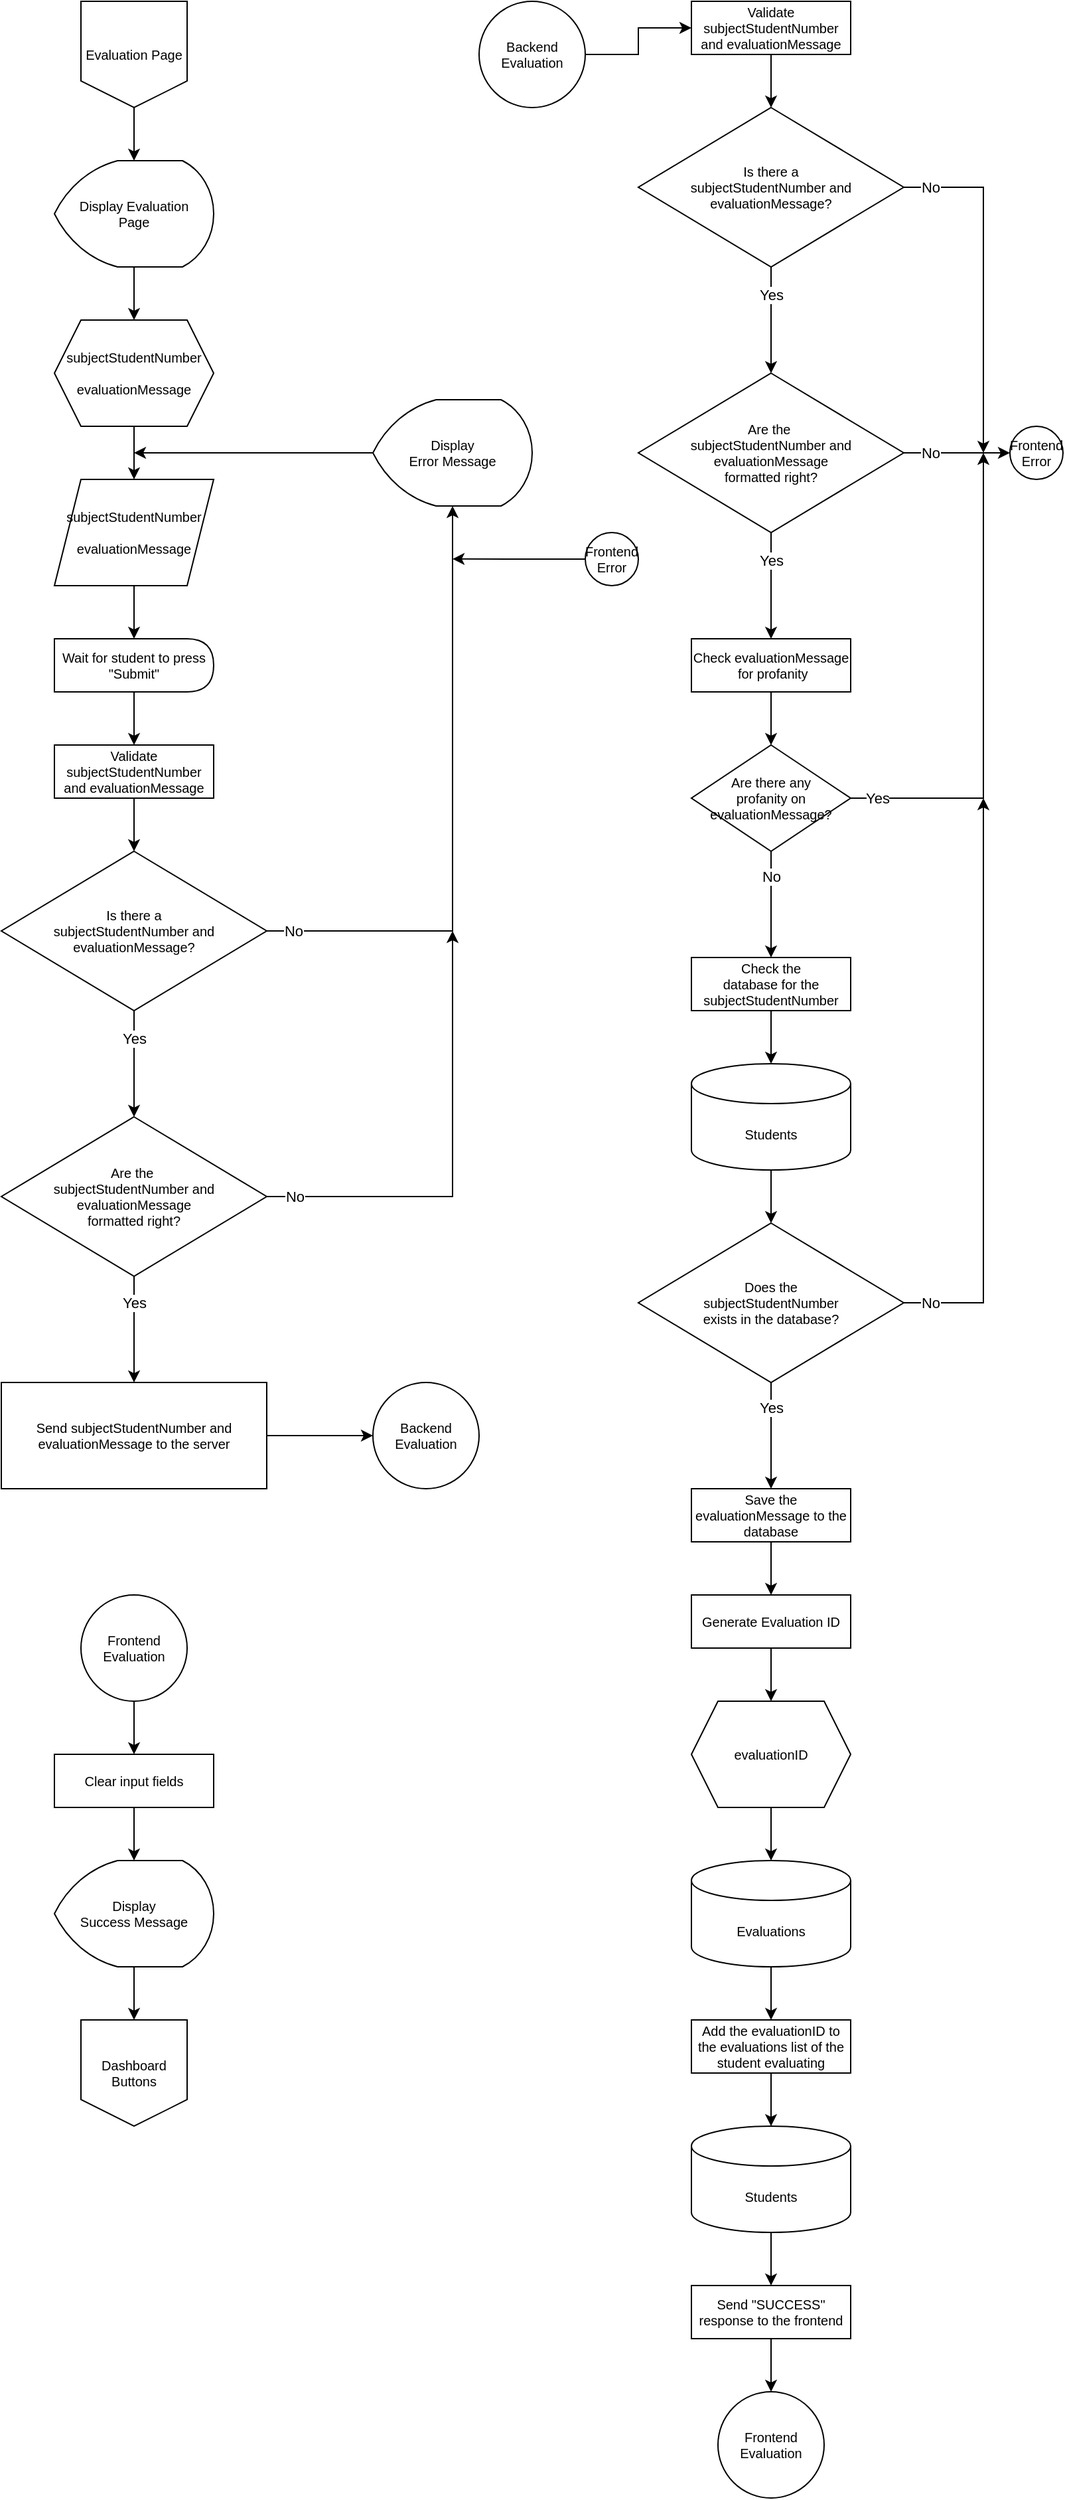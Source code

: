 <mxfile>
    <diagram id="-2bOTFpfhWAZHsft4R8H" name="Page-1">
        <mxGraphModel dx="2080" dy="1213" grid="1" gridSize="10" guides="1" tooltips="1" connect="1" arrows="1" fold="1" page="1" pageScale="1" pageWidth="850" pageHeight="1100" math="0" shadow="0">
            <root>
                <mxCell id="0"/>
                <mxCell id="1" parent="0"/>
                <mxCell id="4" style="edgeStyle=none;html=1;exitX=0.5;exitY=1;exitDx=0;exitDy=0;entryX=0.5;entryY=0;entryDx=0;entryDy=0;entryPerimeter=0;rounded=0;" parent="1" source="2" target="3" edge="1">
                    <mxGeometry relative="1" as="geometry"/>
                </mxCell>
                <mxCell id="2" value="Evaluation Page" style="shape=offPageConnector;whiteSpace=wrap;html=1;strokeWidth=1;fontFamily=Helvetica;fontSize=10;size=0.25;rounded=0;" parent="1" vertex="1">
                    <mxGeometry x="60" y="40" width="80" height="80" as="geometry"/>
                </mxCell>
                <mxCell id="6" style="edgeStyle=none;html=1;exitX=0.5;exitY=1;exitDx=0;exitDy=0;exitPerimeter=0;entryX=0.5;entryY=0;entryDx=0;entryDy=0;rounded=0;" parent="1" source="3" target="5" edge="1">
                    <mxGeometry relative="1" as="geometry"/>
                </mxCell>
                <mxCell id="3" value="Display Evaluation&lt;br style=&quot;font-size: 10px;&quot;&gt;Page" style="strokeWidth=1;html=1;shape=mxgraph.flowchart.display;whiteSpace=wrap;fontSize=10;rounded=0;fontFamily=Helvetica;" parent="1" vertex="1">
                    <mxGeometry x="40" y="160" width="120" height="80" as="geometry"/>
                </mxCell>
                <mxCell id="10" style="edgeStyle=none;html=1;exitX=0.5;exitY=1;exitDx=0;exitDy=0;entryX=0.5;entryY=0;entryDx=0;entryDy=0;rounded=0;" parent="1" source="5" target="9" edge="1">
                    <mxGeometry relative="1" as="geometry"/>
                </mxCell>
                <mxCell id="5" value="subjectStudentNumber&lt;br&gt;&lt;br&gt;evaluationMessage" style="shape=hexagon;perimeter=hexagonPerimeter2;whiteSpace=wrap;html=1;fixedSize=1;fontFamily=Helvetica;strokeWidth=1;fontSize=10;rounded=0;" parent="1" vertex="1">
                    <mxGeometry x="40" y="280" width="120" height="80" as="geometry"/>
                </mxCell>
                <mxCell id="32" style="edgeStyle=none;html=1;exitX=0.5;exitY=1;exitDx=0;exitDy=0;entryX=0.5;entryY=0;entryDx=0;entryDy=0;rounded=0;" parent="1" source="9" target="31" edge="1">
                    <mxGeometry relative="1" as="geometry"/>
                </mxCell>
                <mxCell id="9" value="subjectStudentNumber&lt;br&gt;&lt;br&gt;evaluationMessage" style="shape=parallelogram;perimeter=parallelogramPerimeter;whiteSpace=wrap;html=1;fixedSize=1;size=20;fontSize=10;fontFamily=Helvetica;rounded=0;" parent="1" vertex="1">
                    <mxGeometry x="40" y="400" width="120" height="80" as="geometry"/>
                </mxCell>
                <mxCell id="20" style="edgeStyle=none;html=1;exitX=0.5;exitY=1;exitDx=0;exitDy=0;entryX=0.5;entryY=0;entryDx=0;entryDy=0;rounded=0;" parent="1" source="11" target="16" edge="1">
                    <mxGeometry relative="1" as="geometry"/>
                </mxCell>
                <mxCell id="11" value="Validate subjectStudentNumber and evaluationMessage" style="rounded=0;whiteSpace=wrap;html=1;fontFamily=Helvetica;strokeWidth=1;fontSize=10;" parent="1" vertex="1">
                    <mxGeometry x="40" y="600" width="120" height="40" as="geometry"/>
                </mxCell>
                <mxCell id="22" style="edgeStyle=none;html=1;exitX=0.5;exitY=1;exitDx=0;exitDy=0;entryX=0.5;entryY=0;entryDx=0;entryDy=0;rounded=0;" parent="1" source="16" target="19" edge="1">
                    <mxGeometry relative="1" as="geometry"/>
                </mxCell>
                <mxCell id="23" value="Yes" style="edgeLabel;html=1;align=center;verticalAlign=middle;resizable=0;points=[];rounded=0;" parent="22" vertex="1" connectable="0">
                    <mxGeometry x="-0.54" y="-1" relative="1" as="geometry">
                        <mxPoint x="1" y="2" as="offset"/>
                    </mxGeometry>
                </mxCell>
                <mxCell id="26" style="edgeStyle=none;html=1;exitX=1;exitY=0.5;exitDx=0;exitDy=0;entryX=0.5;entryY=1;entryDx=0;entryDy=0;entryPerimeter=0;rounded=0;" parent="1" source="16" target="24" edge="1">
                    <mxGeometry relative="1" as="geometry">
                        <Array as="points">
                            <mxPoint x="340" y="740"/>
                        </Array>
                    </mxGeometry>
                </mxCell>
                <mxCell id="28" value="No" style="edgeLabel;html=1;align=center;verticalAlign=middle;resizable=0;points=[];rounded=0;" parent="26" vertex="1" connectable="0">
                    <mxGeometry x="-0.918" y="-4" relative="1" as="geometry">
                        <mxPoint x="1" y="-4" as="offset"/>
                    </mxGeometry>
                </mxCell>
                <mxCell id="16" value="Is there a&lt;br style=&quot;font-size: 10px;&quot;&gt;subjectStudentNumber and&lt;br&gt;evaluationMessage?" style="rhombus;whiteSpace=wrap;html=1;fontFamily=Helvetica;strokeWidth=1;fontSize=10;rounded=0;" parent="1" vertex="1">
                    <mxGeometry y="680" width="200" height="120" as="geometry"/>
                </mxCell>
                <mxCell id="27" style="edgeStyle=none;html=1;exitX=1;exitY=0.5;exitDx=0;exitDy=0;rounded=0;" parent="1" source="19" edge="1">
                    <mxGeometry relative="1" as="geometry">
                        <mxPoint x="340" y="740" as="targetPoint"/>
                        <Array as="points">
                            <mxPoint x="340" y="940"/>
                        </Array>
                    </mxGeometry>
                </mxCell>
                <mxCell id="29" value="No" style="edgeLabel;html=1;align=center;verticalAlign=middle;resizable=0;points=[];rounded=0;" parent="27" vertex="1" connectable="0">
                    <mxGeometry x="-0.869" relative="1" as="geometry">
                        <mxPoint x="-2" as="offset"/>
                    </mxGeometry>
                </mxCell>
                <mxCell id="35" style="edgeStyle=none;html=1;exitX=0.5;exitY=1;exitDx=0;exitDy=0;entryX=0.5;entryY=0;entryDx=0;entryDy=0;rounded=0;" parent="1" source="19" target="34" edge="1">
                    <mxGeometry relative="1" as="geometry"/>
                </mxCell>
                <mxCell id="36" value="Yes" style="edgeLabel;html=1;align=center;verticalAlign=middle;resizable=0;points=[];rounded=0;" parent="35" vertex="1" connectable="0">
                    <mxGeometry x="-0.459" y="-1" relative="1" as="geometry">
                        <mxPoint x="1" y="-2" as="offset"/>
                    </mxGeometry>
                </mxCell>
                <mxCell id="19" value="Are the&amp;nbsp;&lt;br&gt;subjectStudentNumber and&lt;br&gt;evaluationMessage&lt;br style=&quot;font-size: 10px;&quot;&gt;formatted right?" style="rhombus;whiteSpace=wrap;html=1;fontFamily=Helvetica;strokeWidth=1;fontSize=10;rounded=0;" parent="1" vertex="1">
                    <mxGeometry y="880" width="200" height="120" as="geometry"/>
                </mxCell>
                <mxCell id="25" style="edgeStyle=none;html=1;exitX=0;exitY=0.5;exitDx=0;exitDy=0;exitPerimeter=0;rounded=0;" parent="1" source="24" edge="1">
                    <mxGeometry relative="1" as="geometry">
                        <mxPoint x="100" y="380" as="targetPoint"/>
                    </mxGeometry>
                </mxCell>
                <mxCell id="24" value="Display&lt;br&gt;Error Message" style="strokeWidth=1;html=1;shape=mxgraph.flowchart.display;whiteSpace=wrap;fontSize=10;fontFamily=Helvetica;rounded=0;" parent="1" vertex="1">
                    <mxGeometry x="280" y="340" width="120" height="80" as="geometry"/>
                </mxCell>
                <mxCell id="33" style="edgeStyle=none;html=1;exitX=0.5;exitY=1;exitDx=0;exitDy=0;entryX=0.5;entryY=0;entryDx=0;entryDy=0;rounded=0;" parent="1" source="31" target="11" edge="1">
                    <mxGeometry relative="1" as="geometry"/>
                </mxCell>
                <mxCell id="31" value="Wait for student to press &quot;Submit&quot;" style="shape=delay;whiteSpace=wrap;html=1;hachureGap=4;fontFamily=Helvetica;fontSize=10;rounded=0;" parent="1" vertex="1">
                    <mxGeometry x="40" y="520" width="120" height="40" as="geometry"/>
                </mxCell>
                <mxCell id="38" style="edgeStyle=none;html=1;exitX=1;exitY=0.5;exitDx=0;exitDy=0;rounded=0;" parent="1" source="34" target="37" edge="1">
                    <mxGeometry relative="1" as="geometry"/>
                </mxCell>
                <mxCell id="34" value="Send subjectStudentNumber and evaluationMessage to the server" style="rounded=0;whiteSpace=wrap;html=1;fontFamily=Helvetica;strokeWidth=1;fontSize=10;" parent="1" vertex="1">
                    <mxGeometry y="1080" width="200" height="80" as="geometry"/>
                </mxCell>
                <mxCell id="37" value="Backend&lt;br&gt;Evaluation" style="ellipse;whiteSpace=wrap;html=1;aspect=fixed;fontSize=10;fontFamily=Helvetica;rounded=0;" parent="1" vertex="1">
                    <mxGeometry x="280" y="1080" width="80" height="80" as="geometry"/>
                </mxCell>
                <mxCell id="47" style="edgeStyle=none;html=1;exitX=1;exitY=0.5;exitDx=0;exitDy=0;entryX=0;entryY=0.5;entryDx=0;entryDy=0;rounded=0;" parent="1" source="39" target="41" edge="1">
                    <mxGeometry relative="1" as="geometry">
                        <Array as="points">
                            <mxPoint x="480" y="80"/>
                            <mxPoint x="480" y="60"/>
                        </Array>
                    </mxGeometry>
                </mxCell>
                <mxCell id="39" value="Backend&lt;br&gt;Evaluation" style="ellipse;whiteSpace=wrap;html=1;aspect=fixed;fontSize=10;fontFamily=Helvetica;rounded=0;" parent="1" vertex="1">
                    <mxGeometry x="360" y="40" width="80" height="80" as="geometry"/>
                </mxCell>
                <mxCell id="40" style="edgeStyle=none;html=1;exitX=0.5;exitY=1;exitDx=0;exitDy=0;entryX=0.5;entryY=0;entryDx=0;entryDy=0;rounded=0;" parent="1" source="41" target="44" edge="1">
                    <mxGeometry relative="1" as="geometry"/>
                </mxCell>
                <mxCell id="41" value="Validate subjectStudentNumber and evaluationMessage" style="rounded=0;whiteSpace=wrap;html=1;fontFamily=Helvetica;strokeWidth=1;fontSize=10;" parent="1" vertex="1">
                    <mxGeometry x="520" y="40" width="120" height="40" as="geometry"/>
                </mxCell>
                <mxCell id="42" style="edgeStyle=none;html=1;exitX=0.5;exitY=1;exitDx=0;exitDy=0;entryX=0.5;entryY=0;entryDx=0;entryDy=0;rounded=0;" parent="1" source="44" target="46" edge="1">
                    <mxGeometry relative="1" as="geometry"/>
                </mxCell>
                <mxCell id="43" value="Yes" style="edgeLabel;html=1;align=center;verticalAlign=middle;resizable=0;points=[];rounded=0;" parent="42" vertex="1" connectable="0">
                    <mxGeometry x="-0.54" y="-1" relative="1" as="geometry">
                        <mxPoint x="1" y="2" as="offset"/>
                    </mxGeometry>
                </mxCell>
                <mxCell id="53" style="edgeStyle=none;html=1;exitX=1;exitY=0.5;exitDx=0;exitDy=0;rounded=0;" parent="1" source="44" edge="1">
                    <mxGeometry relative="1" as="geometry">
                        <mxPoint x="740" y="380" as="targetPoint"/>
                        <Array as="points">
                            <mxPoint x="740" y="180"/>
                        </Array>
                    </mxGeometry>
                </mxCell>
                <mxCell id="55" value="No" style="edgeLabel;html=1;align=center;verticalAlign=middle;resizable=0;points=[];rounded=0;" parent="53" vertex="1" connectable="0">
                    <mxGeometry x="-0.926" y="1" relative="1" as="geometry">
                        <mxPoint x="10" y="1" as="offset"/>
                    </mxGeometry>
                </mxCell>
                <mxCell id="44" value="Is there a&lt;br style=&quot;font-size: 10px;&quot;&gt;subjectStudentNumber and&lt;br&gt;evaluationMessage?" style="rhombus;whiteSpace=wrap;html=1;fontFamily=Helvetica;strokeWidth=1;fontSize=10;rounded=0;" parent="1" vertex="1">
                    <mxGeometry x="480" y="120" width="200" height="120" as="geometry"/>
                </mxCell>
                <mxCell id="52" style="edgeStyle=none;html=1;exitX=1;exitY=0.5;exitDx=0;exitDy=0;entryX=0;entryY=0.5;entryDx=0;entryDy=0;rounded=0;" parent="1" source="46" target="51" edge="1">
                    <mxGeometry relative="1" as="geometry"/>
                </mxCell>
                <mxCell id="54" value="No" style="edgeLabel;html=1;align=center;verticalAlign=middle;resizable=0;points=[];rounded=0;" parent="52" vertex="1" connectable="0">
                    <mxGeometry x="-0.808" y="-1" relative="1" as="geometry">
                        <mxPoint x="12" y="-1" as="offset"/>
                    </mxGeometry>
                </mxCell>
                <mxCell id="67" style="edgeStyle=none;html=1;exitX=0.5;exitY=1;exitDx=0;exitDy=0;entryX=0.5;entryY=0;entryDx=0;entryDy=0;rounded=0;" parent="1" source="46" target="66" edge="1">
                    <mxGeometry relative="1" as="geometry"/>
                </mxCell>
                <mxCell id="77" value="Yes" style="edgeLabel;html=1;align=center;verticalAlign=middle;resizable=0;points=[];rounded=0;" parent="67" vertex="1" connectable="0">
                    <mxGeometry x="-0.809" y="-2" relative="1" as="geometry">
                        <mxPoint x="2" y="13" as="offset"/>
                    </mxGeometry>
                </mxCell>
                <mxCell id="46" value="Are the&amp;nbsp;&lt;br&gt;subjectStudentNumber and&lt;br&gt;evaluationMessage&lt;br style=&quot;font-size: 10px;&quot;&gt;formatted right?" style="rhombus;whiteSpace=wrap;html=1;fontFamily=Helvetica;strokeWidth=1;fontSize=10;rounded=0;" parent="1" vertex="1">
                    <mxGeometry x="480" y="320" width="200" height="120" as="geometry"/>
                </mxCell>
                <mxCell id="50" style="edgeStyle=none;html=1;exitX=0;exitY=0.5;exitDx=0;exitDy=0;rounded=0;" parent="1" source="49" edge="1">
                    <mxGeometry relative="1" as="geometry">
                        <mxPoint x="340" y="459.905" as="targetPoint"/>
                    </mxGeometry>
                </mxCell>
                <mxCell id="49" value="Frontend Error" style="ellipse;whiteSpace=wrap;html=1;aspect=fixed;fontSize=10;fontFamily=Helvetica;rounded=0;" parent="1" vertex="1">
                    <mxGeometry x="440" y="440" width="40" height="40" as="geometry"/>
                </mxCell>
                <mxCell id="51" value="Frontend Error" style="ellipse;whiteSpace=wrap;html=1;aspect=fixed;fontSize=10;fontFamily=Helvetica;rounded=0;" parent="1" vertex="1">
                    <mxGeometry x="760" y="360" width="40" height="40" as="geometry"/>
                </mxCell>
                <mxCell id="60" style="edgeStyle=none;html=1;exitX=0.5;exitY=1;exitDx=0;exitDy=0;entryX=0.5;entryY=0;entryDx=0;entryDy=0;entryPerimeter=0;rounded=0;" parent="1" source="56" target="59" edge="1">
                    <mxGeometry relative="1" as="geometry"/>
                </mxCell>
                <mxCell id="56" value="Check the&lt;br&gt;database for the subjectStudentNumber" style="rounded=0;whiteSpace=wrap;html=1;fontFamily=Helvetica;strokeWidth=1;fontSize=10;" parent="1" vertex="1">
                    <mxGeometry x="520" y="760" width="120" height="40" as="geometry"/>
                </mxCell>
                <mxCell id="63" style="edgeStyle=none;html=1;exitX=0.5;exitY=1;exitDx=0;exitDy=0;exitPerimeter=0;entryX=0.5;entryY=0;entryDx=0;entryDy=0;rounded=0;" parent="1" source="59" target="62" edge="1">
                    <mxGeometry relative="1" as="geometry"/>
                </mxCell>
                <mxCell id="59" value="Students" style="shape=cylinder3;whiteSpace=wrap;html=1;boundedLbl=1;backgroundOutline=1;size=15;fontSize=10;fontFamily=Helvetica;rounded=0;" parent="1" vertex="1">
                    <mxGeometry x="520" y="840" width="120" height="80" as="geometry"/>
                </mxCell>
                <mxCell id="72" style="edgeStyle=none;html=1;exitX=1;exitY=0.5;exitDx=0;exitDy=0;rounded=0;" parent="1" source="62" edge="1">
                    <mxGeometry relative="1" as="geometry">
                        <mxPoint x="740" y="640" as="targetPoint"/>
                        <Array as="points">
                            <mxPoint x="740" y="1020"/>
                        </Array>
                    </mxGeometry>
                </mxCell>
                <mxCell id="75" value="No" style="edgeLabel;html=1;align=center;verticalAlign=middle;resizable=0;points=[];rounded=0;" parent="72" vertex="1" connectable="0">
                    <mxGeometry x="-0.946" y="2" relative="1" as="geometry">
                        <mxPoint x="8" y="2" as="offset"/>
                    </mxGeometry>
                </mxCell>
                <mxCell id="79" style="edgeStyle=none;html=1;exitX=0.5;exitY=1;exitDx=0;exitDy=0;entryX=0.5;entryY=0;entryDx=0;entryDy=0;rounded=0;" parent="1" source="62" target="78" edge="1">
                    <mxGeometry relative="1" as="geometry"/>
                </mxCell>
                <mxCell id="80" value="Yes" style="edgeLabel;html=1;align=center;verticalAlign=middle;resizable=0;points=[];rounded=0;" parent="79" vertex="1" connectable="0">
                    <mxGeometry x="0.278" y="1" relative="1" as="geometry">
                        <mxPoint x="-1" y="-32" as="offset"/>
                    </mxGeometry>
                </mxCell>
                <mxCell id="62" value="Does the&lt;br&gt;subjectStudentNumber&lt;br&gt;exists in the database?" style="rhombus;whiteSpace=wrap;html=1;fontFamily=Helvetica;strokeWidth=1;fontSize=10;rounded=0;" parent="1" vertex="1">
                    <mxGeometry x="480" y="960" width="200" height="120" as="geometry"/>
                </mxCell>
                <mxCell id="69" style="edgeStyle=none;html=1;exitX=0.5;exitY=1;exitDx=0;exitDy=0;entryX=0.5;entryY=0;entryDx=0;entryDy=0;rounded=0;" parent="1" source="66" target="68" edge="1">
                    <mxGeometry relative="1" as="geometry"/>
                </mxCell>
                <mxCell id="66" value="Check evaluationMessage&lt;br&gt;&amp;nbsp;for profanity" style="rounded=0;whiteSpace=wrap;html=1;fontFamily=Helvetica;strokeWidth=1;fontSize=10;" parent="1" vertex="1">
                    <mxGeometry x="520" y="520" width="120" height="40" as="geometry"/>
                </mxCell>
                <mxCell id="70" style="edgeStyle=none;html=1;exitX=0.5;exitY=1;exitDx=0;exitDy=0;entryX=0.5;entryY=0;entryDx=0;entryDy=0;rounded=0;" parent="1" source="68" target="56" edge="1">
                    <mxGeometry relative="1" as="geometry"/>
                </mxCell>
                <mxCell id="74" value="No" style="edgeLabel;html=1;align=center;verticalAlign=middle;resizable=0;points=[];rounded=0;" parent="70" vertex="1" connectable="0">
                    <mxGeometry x="-0.594" y="2" relative="1" as="geometry">
                        <mxPoint x="-2" y="3" as="offset"/>
                    </mxGeometry>
                </mxCell>
                <mxCell id="71" style="edgeStyle=none;html=1;exitX=1;exitY=0.5;exitDx=0;exitDy=0;rounded=0;" parent="1" source="68" edge="1">
                    <mxGeometry relative="1" as="geometry">
                        <mxPoint x="740" y="380" as="targetPoint"/>
                        <Array as="points">
                            <mxPoint x="740" y="640"/>
                        </Array>
                    </mxGeometry>
                </mxCell>
                <mxCell id="73" value="Yes" style="edgeLabel;html=1;align=center;verticalAlign=middle;resizable=0;points=[];rounded=0;" parent="71" vertex="1" connectable="0">
                    <mxGeometry x="-0.939" y="3" relative="1" as="geometry">
                        <mxPoint x="9" y="3" as="offset"/>
                    </mxGeometry>
                </mxCell>
                <mxCell id="68" value="Are there any&lt;br&gt;profanity on&lt;br&gt;evaluationMessage?" style="rhombus;whiteSpace=wrap;html=1;fontFamily=Helvetica;strokeWidth=1;fontSize=10;rounded=0;" parent="1" vertex="1">
                    <mxGeometry x="520" y="600" width="120" height="80" as="geometry"/>
                </mxCell>
                <mxCell id="86" style="edgeStyle=none;html=1;exitX=0.5;exitY=1;exitDx=0;exitDy=0;entryX=0.5;entryY=0;entryDx=0;entryDy=0;rounded=0;" parent="1" source="78" target="84" edge="1">
                    <mxGeometry relative="1" as="geometry"/>
                </mxCell>
                <mxCell id="78" value="Save the evaluationMessage to the database" style="rounded=0;whiteSpace=wrap;html=1;fontFamily=Helvetica;strokeWidth=1;fontSize=10;" parent="1" vertex="1">
                    <mxGeometry x="520" y="1160" width="120" height="40" as="geometry"/>
                </mxCell>
                <mxCell id="88" style="edgeStyle=none;html=1;exitX=0.5;exitY=1;exitDx=0;exitDy=0;entryX=0.5;entryY=0;entryDx=0;entryDy=0;rounded=0;" parent="1" source="84" target="87" edge="1">
                    <mxGeometry relative="1" as="geometry"/>
                </mxCell>
                <mxCell id="84" value="Generate Evaluation ID" style="rounded=0;whiteSpace=wrap;html=1;fontFamily=Helvetica;strokeWidth=1;fontSize=10;" parent="1" vertex="1">
                    <mxGeometry x="520" y="1240" width="120" height="40" as="geometry"/>
                </mxCell>
                <mxCell id="90" style="edgeStyle=none;html=1;exitX=0.5;exitY=1;exitDx=0;exitDy=0;entryX=0.5;entryY=0;entryDx=0;entryDy=0;entryPerimeter=0;rounded=0;" parent="1" source="87" target="89" edge="1">
                    <mxGeometry relative="1" as="geometry"/>
                </mxCell>
                <mxCell id="87" value="evaluationID" style="shape=hexagon;perimeter=hexagonPerimeter2;whiteSpace=wrap;html=1;fixedSize=1;fontFamily=Helvetica;strokeWidth=1;fontSize=10;rounded=0;" parent="1" vertex="1">
                    <mxGeometry x="520" y="1320" width="120" height="80" as="geometry"/>
                </mxCell>
                <mxCell id="92" style="edgeStyle=none;html=1;exitX=0.5;exitY=1;exitDx=0;exitDy=0;exitPerimeter=0;entryX=0.5;entryY=0;entryDx=0;entryDy=0;rounded=0;" parent="1" source="89" target="91" edge="1">
                    <mxGeometry relative="1" as="geometry"/>
                </mxCell>
                <mxCell id="89" value="Evaluations" style="shape=cylinder3;whiteSpace=wrap;html=1;boundedLbl=1;backgroundOutline=1;size=15;fontSize=10;fontFamily=Helvetica;rounded=0;" parent="1" vertex="1">
                    <mxGeometry x="520" y="1440" width="120" height="80" as="geometry"/>
                </mxCell>
                <mxCell id="95" style="edgeStyle=none;html=1;exitX=0.5;exitY=1;exitDx=0;exitDy=0;entryX=0.5;entryY=0;entryDx=0;entryDy=0;entryPerimeter=0;rounded=0;" parent="1" source="91" target="93" edge="1">
                    <mxGeometry relative="1" as="geometry"/>
                </mxCell>
                <mxCell id="91" value="Add the evaluationID to the evaluations list of the student evaluating" style="rounded=0;whiteSpace=wrap;html=1;fontFamily=Helvetica;strokeWidth=1;fontSize=10;" parent="1" vertex="1">
                    <mxGeometry x="520" y="1560" width="120" height="40" as="geometry"/>
                </mxCell>
                <mxCell id="97" style="edgeStyle=none;html=1;exitX=0.5;exitY=1;exitDx=0;exitDy=0;exitPerimeter=0;entryX=0.5;entryY=0;entryDx=0;entryDy=0;rounded=0;" parent="1" source="93" target="96" edge="1">
                    <mxGeometry relative="1" as="geometry"/>
                </mxCell>
                <mxCell id="93" value="Students" style="shape=cylinder3;whiteSpace=wrap;html=1;boundedLbl=1;backgroundOutline=1;size=15;fontSize=10;fontFamily=Helvetica;rounded=0;" parent="1" vertex="1">
                    <mxGeometry x="520" y="1640" width="120" height="80" as="geometry"/>
                </mxCell>
                <mxCell id="100" style="edgeStyle=none;html=1;exitX=0.5;exitY=1;exitDx=0;exitDy=0;entryX=0.5;entryY=0;entryDx=0;entryDy=0;rounded=0;" parent="1" source="96" target="99" edge="1">
                    <mxGeometry relative="1" as="geometry"/>
                </mxCell>
                <mxCell id="96" value="Send &quot;SUCCESS&quot; response to the frontend" style="rounded=0;whiteSpace=wrap;html=1;fontFamily=Helvetica;strokeWidth=1;fontSize=10;" parent="1" vertex="1">
                    <mxGeometry x="520" y="1760" width="120" height="40" as="geometry"/>
                </mxCell>
                <mxCell id="99" value="Frontend&lt;br&gt;Evaluation" style="ellipse;whiteSpace=wrap;html=1;aspect=fixed;fontSize=10;fontFamily=Helvetica;rounded=0;" parent="1" vertex="1">
                    <mxGeometry x="540" y="1840" width="80" height="80" as="geometry"/>
                </mxCell>
                <mxCell id="103" style="edgeStyle=none;html=1;exitX=0.5;exitY=1;exitDx=0;exitDy=0;entryX=0.5;entryY=0;entryDx=0;entryDy=0;rounded=0;" parent="1" source="101" target="102" edge="1">
                    <mxGeometry relative="1" as="geometry"/>
                </mxCell>
                <mxCell id="101" value="Frontend&lt;br&gt;Evaluation" style="ellipse;whiteSpace=wrap;html=1;aspect=fixed;fontSize=10;fontFamily=Helvetica;rounded=0;" parent="1" vertex="1">
                    <mxGeometry x="60" y="1240" width="80" height="80" as="geometry"/>
                </mxCell>
                <mxCell id="105" style="edgeStyle=none;html=1;exitX=0.5;exitY=1;exitDx=0;exitDy=0;entryX=0.5;entryY=0;entryDx=0;entryDy=0;entryPerimeter=0;rounded=0;" parent="1" source="102" target="104" edge="1">
                    <mxGeometry relative="1" as="geometry"/>
                </mxCell>
                <mxCell id="102" value="Clear input fields" style="rounded=0;whiteSpace=wrap;html=1;fontFamily=Helvetica;strokeWidth=1;fontSize=10;" parent="1" vertex="1">
                    <mxGeometry x="40" y="1360" width="120" height="40" as="geometry"/>
                </mxCell>
                <mxCell id="108" style="edgeStyle=none;html=1;exitX=0.5;exitY=1;exitDx=0;exitDy=0;exitPerimeter=0;entryX=0.5;entryY=0;entryDx=0;entryDy=0;rounded=0;" parent="1" source="104" target="107" edge="1">
                    <mxGeometry relative="1" as="geometry"/>
                </mxCell>
                <mxCell id="104" value="Display&lt;br&gt;Success Message" style="strokeWidth=1;html=1;shape=mxgraph.flowchart.display;whiteSpace=wrap;fontSize=10;fontFamily=Helvetica;rounded=0;" parent="1" vertex="1">
                    <mxGeometry x="40" y="1440" width="120" height="80" as="geometry"/>
                </mxCell>
                <mxCell id="107" value="Dashboard Buttons" style="shape=offPageConnector;whiteSpace=wrap;html=1;strokeWidth=1;fontFamily=Helvetica;fontSize=10;size=0.25;rounded=0;" parent="1" vertex="1">
                    <mxGeometry x="60" y="1560" width="80" height="80" as="geometry"/>
                </mxCell>
            </root>
        </mxGraphModel>
    </diagram>
</mxfile>